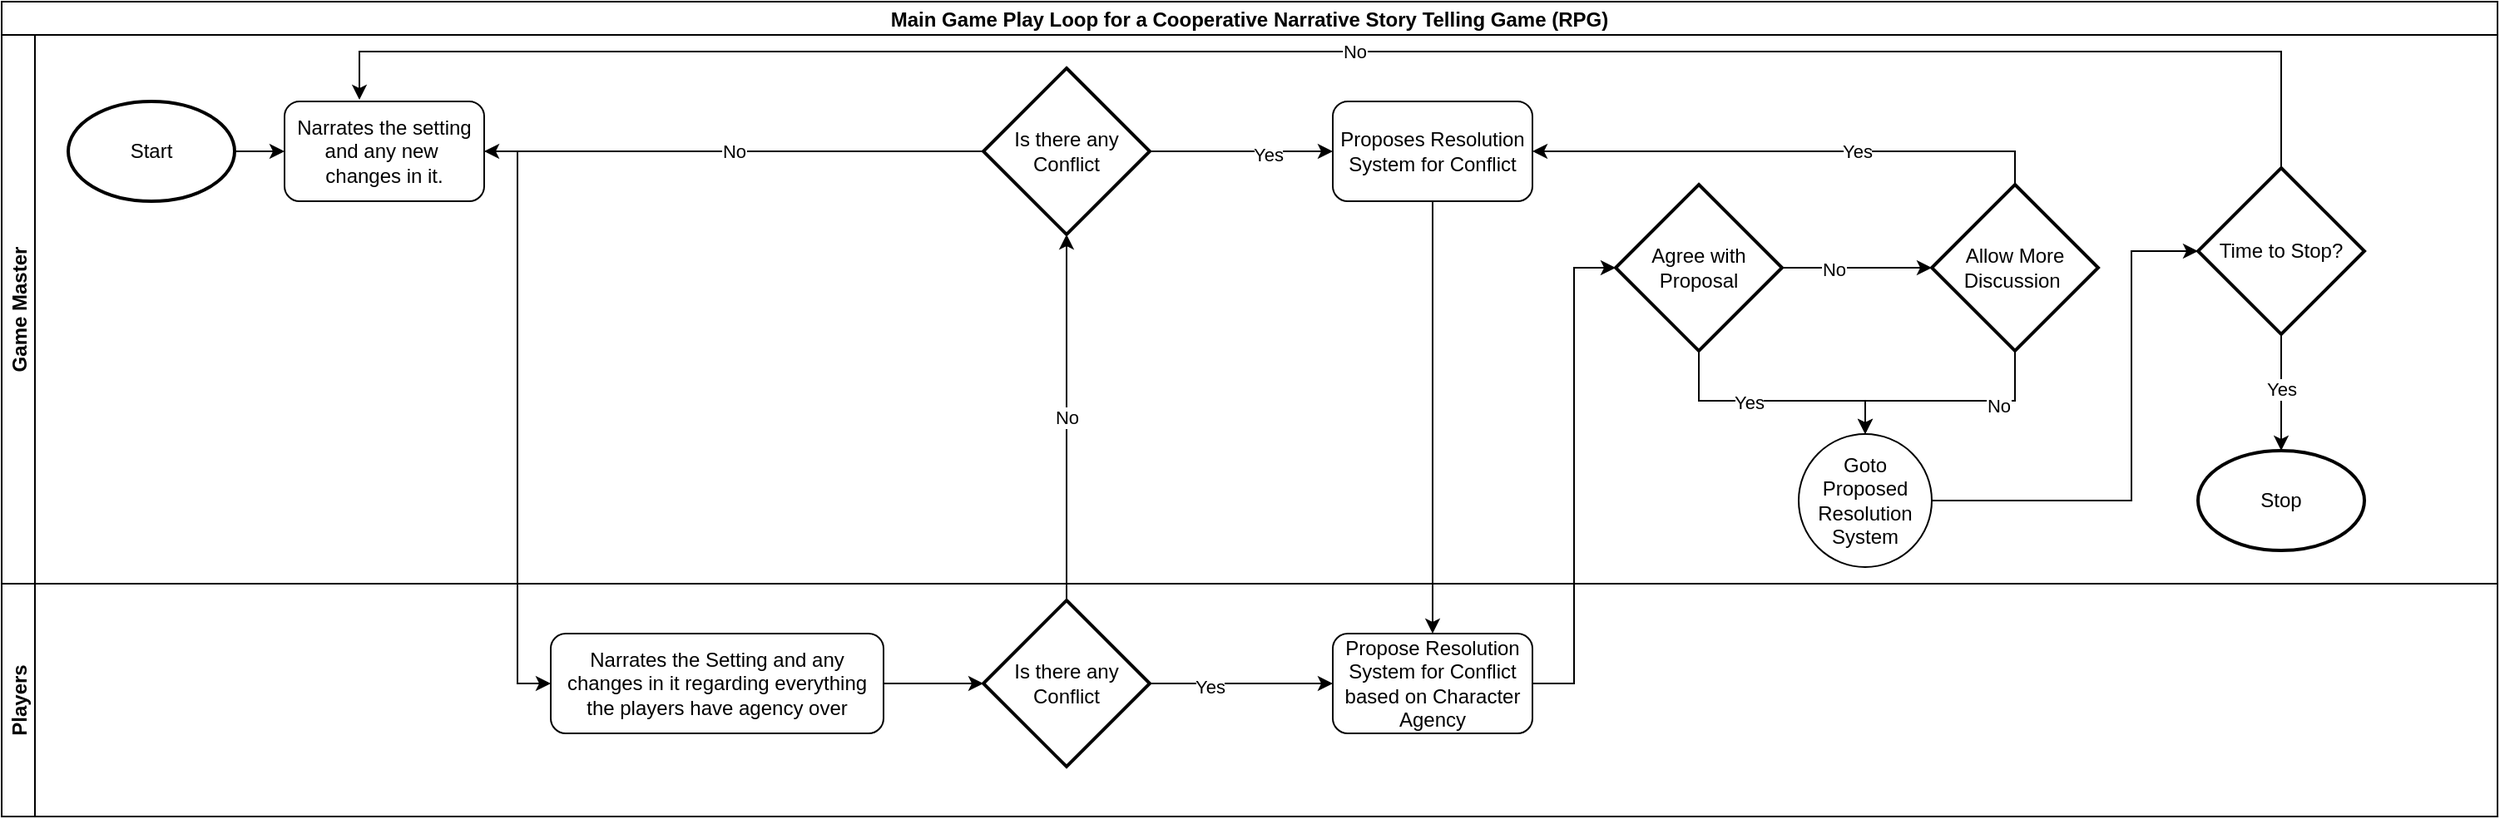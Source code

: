 <mxfile version="14.9.2" type="github">
  <diagram name="Page-1" id="74e2e168-ea6b-b213-b513-2b3c1d86103e">
    <mxGraphModel dx="3166" dy="1129" grid="1" gridSize="10" guides="1" tooltips="1" connect="1" arrows="1" fold="1" page="1" pageScale="1" pageWidth="1100" pageHeight="850" background="none" math="0" shadow="0">
      <root>
        <mxCell id="0" />
        <mxCell id="1" parent="0" />
        <mxCell id="e0a0mlrAqAKEXTUKsguY-5" value="Main Game Play Loop for a Cooperative Narrative Story Telling Game (RPG)" style="swimlane;childLayout=stackLayout;resizeParent=1;resizeParentMax=0;horizontal=1;startSize=20;horizontalStack=0;" parent="1" vertex="1">
          <mxGeometry x="-260" y="80" width="1500" height="490" as="geometry" />
        </mxCell>
        <mxCell id="e0a0mlrAqAKEXTUKsguY-13" value="" style="edgeStyle=orthogonalEdgeStyle;rounded=0;orthogonalLoop=1;jettySize=auto;html=1;startArrow=none;startFill=0;" parent="e0a0mlrAqAKEXTUKsguY-5" source="e0a0mlrAqAKEXTUKsguY-11" target="e0a0mlrAqAKEXTUKsguY-12" edge="1">
          <mxGeometry relative="1" as="geometry" />
        </mxCell>
        <mxCell id="e0a0mlrAqAKEXTUKsguY-14" value="No" style="edgeStyle=orthogonalEdgeStyle;rounded=0;orthogonalLoop=1;jettySize=auto;html=1;entryX=0.5;entryY=1;entryDx=0;entryDy=0;startArrow=none;startFill=0;entryPerimeter=0;" parent="e0a0mlrAqAKEXTUKsguY-5" source="se_myZtcoQrNugmu_MZx-2" target="se_myZtcoQrNugmu_MZx-6" edge="1">
          <mxGeometry relative="1" as="geometry">
            <mxPoint x="640" y="110" as="targetPoint" />
          </mxGeometry>
        </mxCell>
        <mxCell id="e0a0mlrAqAKEXTUKsguY-16" style="edgeStyle=orthogonalEdgeStyle;rounded=0;orthogonalLoop=1;jettySize=auto;html=1;entryX=0;entryY=0.5;entryDx=0;entryDy=0;startArrow=none;startFill=0;" parent="e0a0mlrAqAKEXTUKsguY-5" source="e0a0mlrAqAKEXTUKsguY-1" target="e0a0mlrAqAKEXTUKsguY-9" edge="1">
          <mxGeometry relative="1" as="geometry" />
        </mxCell>
        <mxCell id="e0a0mlrAqAKEXTUKsguY-34" style="edgeStyle=orthogonalEdgeStyle;rounded=0;orthogonalLoop=1;jettySize=auto;html=1;entryX=0;entryY=0.5;entryDx=0;entryDy=0;entryPerimeter=0;startArrow=none;startFill=0;" parent="e0a0mlrAqAKEXTUKsguY-5" source="e0a0mlrAqAKEXTUKsguY-12" target="e0a0mlrAqAKEXTUKsguY-33" edge="1">
          <mxGeometry relative="1" as="geometry" />
        </mxCell>
        <mxCell id="e0a0mlrAqAKEXTUKsguY-6" value="Game Master" style="swimlane;startSize=20;horizontal=0;" parent="e0a0mlrAqAKEXTUKsguY-5" vertex="1">
          <mxGeometry y="20" width="1500" height="330" as="geometry" />
        </mxCell>
        <mxCell id="e0a0mlrAqAKEXTUKsguY-1" value="Narrates the setting and any new&amp;nbsp; changes in it." style="rounded=1;whiteSpace=wrap;html=1;" parent="e0a0mlrAqAKEXTUKsguY-6" vertex="1">
          <mxGeometry x="170" y="40" width="120" height="60" as="geometry" />
        </mxCell>
        <mxCell id="e0a0mlrAqAKEXTUKsguY-15" style="edgeStyle=orthogonalEdgeStyle;rounded=0;orthogonalLoop=1;jettySize=auto;html=1;entryX=0;entryY=0.5;entryDx=0;entryDy=0;startArrow=none;startFill=0;exitX=1;exitY=0.5;exitDx=0;exitDy=0;exitPerimeter=0;" parent="e0a0mlrAqAKEXTUKsguY-6" source="se_myZtcoQrNugmu_MZx-6" target="e0a0mlrAqAKEXTUKsguY-11" edge="1">
          <mxGeometry relative="1" as="geometry">
            <mxPoint x="700" y="60" as="sourcePoint" />
          </mxGeometry>
        </mxCell>
        <mxCell id="se_myZtcoQrNugmu_MZx-7" value="Yes" style="edgeLabel;html=1;align=center;verticalAlign=middle;resizable=0;points=[];" vertex="1" connectable="0" parent="e0a0mlrAqAKEXTUKsguY-15">
          <mxGeometry x="0.291" y="-2" relative="1" as="geometry">
            <mxPoint as="offset" />
          </mxGeometry>
        </mxCell>
        <mxCell id="e0a0mlrAqAKEXTUKsguY-20" style="edgeStyle=orthogonalEdgeStyle;rounded=0;orthogonalLoop=1;jettySize=auto;html=1;startArrow=none;startFill=0;exitX=0.5;exitY=1;exitDx=0;exitDy=0;exitPerimeter=0;" parent="e0a0mlrAqAKEXTUKsguY-6" source="e0a0mlrAqAKEXTUKsguY-33" target="e0a0mlrAqAKEXTUKsguY-19" edge="1">
          <mxGeometry relative="1" as="geometry">
            <mxPoint x="1040" y="60" as="sourcePoint" />
            <Array as="points">
              <mxPoint x="1020" y="220" />
              <mxPoint x="1120" y="220" />
            </Array>
          </mxGeometry>
        </mxCell>
        <mxCell id="e0a0mlrAqAKEXTUKsguY-41" value="Yes" style="edgeLabel;html=1;align=center;verticalAlign=middle;resizable=0;points=[];" parent="e0a0mlrAqAKEXTUKsguY-20" vertex="1" connectable="0">
          <mxGeometry x="-0.2" y="-1" relative="1" as="geometry">
            <mxPoint as="offset" />
          </mxGeometry>
        </mxCell>
        <mxCell id="e0a0mlrAqAKEXTUKsguY-11" value="Proposes Resolution System for Conflict" style="rounded=1;whiteSpace=wrap;html=1;" parent="e0a0mlrAqAKEXTUKsguY-6" vertex="1">
          <mxGeometry x="800" y="40" width="120" height="60" as="geometry" />
        </mxCell>
        <mxCell id="e0a0mlrAqAKEXTUKsguY-44" style="edgeStyle=orthogonalEdgeStyle;rounded=0;orthogonalLoop=1;jettySize=auto;html=1;entryX=0;entryY=0.5;entryDx=0;entryDy=0;entryPerimeter=0;startArrow=none;startFill=0;exitX=1;exitY=0.5;exitDx=0;exitDy=0;" parent="e0a0mlrAqAKEXTUKsguY-6" source="e0a0mlrAqAKEXTUKsguY-19" target="e0a0mlrAqAKEXTUKsguY-43" edge="1">
          <mxGeometry relative="1" as="geometry">
            <Array as="points">
              <mxPoint x="1280" y="280" />
              <mxPoint x="1280" y="130" />
            </Array>
          </mxGeometry>
        </mxCell>
        <mxCell id="e0a0mlrAqAKEXTUKsguY-19" value="Goto Proposed Resolution System" style="ellipse;whiteSpace=wrap;html=1;aspect=fixed;" parent="e0a0mlrAqAKEXTUKsguY-6" vertex="1">
          <mxGeometry x="1080" y="240" width="80" height="80" as="geometry" />
        </mxCell>
        <mxCell id="e0a0mlrAqAKEXTUKsguY-23" style="edgeStyle=orthogonalEdgeStyle;rounded=0;orthogonalLoop=1;jettySize=auto;html=1;startArrow=none;startFill=0;" parent="e0a0mlrAqAKEXTUKsguY-6" source="e0a0mlrAqAKEXTUKsguY-22" target="e0a0mlrAqAKEXTUKsguY-1" edge="1">
          <mxGeometry relative="1" as="geometry" />
        </mxCell>
        <mxCell id="e0a0mlrAqAKEXTUKsguY-22" value="Start" style="strokeWidth=2;html=1;shape=mxgraph.flowchart.start_1;whiteSpace=wrap;" parent="e0a0mlrAqAKEXTUKsguY-6" vertex="1">
          <mxGeometry x="40" y="40" width="100" height="60" as="geometry" />
        </mxCell>
        <mxCell id="e0a0mlrAqAKEXTUKsguY-36" style="edgeStyle=orthogonalEdgeStyle;rounded=0;orthogonalLoop=1;jettySize=auto;html=1;entryX=0;entryY=0.5;entryDx=0;entryDy=0;entryPerimeter=0;startArrow=none;startFill=0;" parent="e0a0mlrAqAKEXTUKsguY-6" source="e0a0mlrAqAKEXTUKsguY-33" target="e0a0mlrAqAKEXTUKsguY-35" edge="1">
          <mxGeometry relative="1" as="geometry" />
        </mxCell>
        <mxCell id="e0a0mlrAqAKEXTUKsguY-40" value="No" style="edgeLabel;html=1;align=center;verticalAlign=middle;resizable=0;points=[];" parent="e0a0mlrAqAKEXTUKsguY-36" vertex="1" connectable="0">
          <mxGeometry x="-0.32" y="-1" relative="1" as="geometry">
            <mxPoint as="offset" />
          </mxGeometry>
        </mxCell>
        <mxCell id="e0a0mlrAqAKEXTUKsguY-33" value="Agree with Proposal" style="strokeWidth=2;html=1;shape=mxgraph.flowchart.decision;whiteSpace=wrap;" parent="e0a0mlrAqAKEXTUKsguY-6" vertex="1">
          <mxGeometry x="970" y="90" width="100" height="100" as="geometry" />
        </mxCell>
        <mxCell id="e0a0mlrAqAKEXTUKsguY-37" style="edgeStyle=orthogonalEdgeStyle;rounded=0;orthogonalLoop=1;jettySize=auto;html=1;startArrow=none;startFill=0;exitX=0.5;exitY=1;exitDx=0;exitDy=0;exitPerimeter=0;" parent="e0a0mlrAqAKEXTUKsguY-6" source="e0a0mlrAqAKEXTUKsguY-35" target="e0a0mlrAqAKEXTUKsguY-19" edge="1">
          <mxGeometry relative="1" as="geometry">
            <mxPoint x="1120" y="270" as="targetPoint" />
            <Array as="points">
              <mxPoint x="1210" y="220" />
              <mxPoint x="1120" y="220" />
            </Array>
          </mxGeometry>
        </mxCell>
        <mxCell id="e0a0mlrAqAKEXTUKsguY-39" value="No" style="edgeLabel;html=1;align=center;verticalAlign=middle;resizable=0;points=[];" parent="e0a0mlrAqAKEXTUKsguY-37" vertex="1" connectable="0">
          <mxGeometry x="-0.432" y="3" relative="1" as="geometry">
            <mxPoint as="offset" />
          </mxGeometry>
        </mxCell>
        <mxCell id="e0a0mlrAqAKEXTUKsguY-38" style="edgeStyle=orthogonalEdgeStyle;rounded=0;orthogonalLoop=1;jettySize=auto;html=1;entryX=1;entryY=0.5;entryDx=0;entryDy=0;startArrow=none;startFill=0;exitX=0.5;exitY=0;exitDx=0;exitDy=0;exitPerimeter=0;" parent="e0a0mlrAqAKEXTUKsguY-6" source="e0a0mlrAqAKEXTUKsguY-35" target="e0a0mlrAqAKEXTUKsguY-11" edge="1">
          <mxGeometry relative="1" as="geometry" />
        </mxCell>
        <mxCell id="e0a0mlrAqAKEXTUKsguY-42" value="Yes" style="edgeLabel;html=1;align=center;verticalAlign=middle;resizable=0;points=[];" parent="e0a0mlrAqAKEXTUKsguY-38" vertex="1" connectable="0">
          <mxGeometry x="-0.258" relative="1" as="geometry">
            <mxPoint as="offset" />
          </mxGeometry>
        </mxCell>
        <mxCell id="e0a0mlrAqAKEXTUKsguY-35" value="Allow More Discussion&amp;nbsp;" style="strokeWidth=2;html=1;shape=mxgraph.flowchart.decision;whiteSpace=wrap;" parent="e0a0mlrAqAKEXTUKsguY-6" vertex="1">
          <mxGeometry x="1160" y="90" width="100" height="100" as="geometry" />
        </mxCell>
        <mxCell id="e0a0mlrAqAKEXTUKsguY-46" style="edgeStyle=orthogonalEdgeStyle;rounded=0;orthogonalLoop=1;jettySize=auto;html=1;startArrow=none;startFill=0;" parent="e0a0mlrAqAKEXTUKsguY-6" source="e0a0mlrAqAKEXTUKsguY-43" target="e0a0mlrAqAKEXTUKsguY-45" edge="1">
          <mxGeometry relative="1" as="geometry" />
        </mxCell>
        <mxCell id="e0a0mlrAqAKEXTUKsguY-47" value="Yes" style="edgeLabel;html=1;align=center;verticalAlign=middle;resizable=0;points=[];" parent="e0a0mlrAqAKEXTUKsguY-46" vertex="1" connectable="0">
          <mxGeometry x="-0.057" relative="1" as="geometry">
            <mxPoint as="offset" />
          </mxGeometry>
        </mxCell>
        <mxCell id="e0a0mlrAqAKEXTUKsguY-48" value="No" style="edgeStyle=orthogonalEdgeStyle;rounded=0;orthogonalLoop=1;jettySize=auto;html=1;entryX=0.375;entryY=-0.017;entryDx=0;entryDy=0;entryPerimeter=0;startArrow=none;startFill=0;" parent="e0a0mlrAqAKEXTUKsguY-6" source="e0a0mlrAqAKEXTUKsguY-43" target="e0a0mlrAqAKEXTUKsguY-1" edge="1">
          <mxGeometry relative="1" as="geometry">
            <Array as="points">
              <mxPoint x="1370" y="10" />
              <mxPoint x="215" y="10" />
            </Array>
          </mxGeometry>
        </mxCell>
        <mxCell id="e0a0mlrAqAKEXTUKsguY-43" value="Time to Stop?" style="strokeWidth=2;html=1;shape=mxgraph.flowchart.decision;whiteSpace=wrap;" parent="e0a0mlrAqAKEXTUKsguY-6" vertex="1">
          <mxGeometry x="1320" y="80" width="100" height="100" as="geometry" />
        </mxCell>
        <mxCell id="e0a0mlrAqAKEXTUKsguY-45" value="Stop" style="strokeWidth=2;html=1;shape=mxgraph.flowchart.start_1;whiteSpace=wrap;" parent="e0a0mlrAqAKEXTUKsguY-6" vertex="1">
          <mxGeometry x="1320" y="250" width="100" height="60" as="geometry" />
        </mxCell>
        <mxCell id="se_myZtcoQrNugmu_MZx-8" value="No" style="edgeStyle=orthogonalEdgeStyle;rounded=0;orthogonalLoop=1;jettySize=auto;html=1;entryX=1;entryY=0.5;entryDx=0;entryDy=0;startArrow=none;startFill=0;" edge="1" parent="e0a0mlrAqAKEXTUKsguY-6" source="se_myZtcoQrNugmu_MZx-6" target="e0a0mlrAqAKEXTUKsguY-1">
          <mxGeometry relative="1" as="geometry" />
        </mxCell>
        <mxCell id="se_myZtcoQrNugmu_MZx-6" value="Is there any Conflict" style="strokeWidth=2;html=1;shape=mxgraph.flowchart.decision;whiteSpace=wrap;" vertex="1" parent="e0a0mlrAqAKEXTUKsguY-6">
          <mxGeometry x="590" y="20" width="100" height="100" as="geometry" />
        </mxCell>
        <mxCell id="e0a0mlrAqAKEXTUKsguY-7" value="Players" style="swimlane;startSize=20;horizontal=0;" parent="e0a0mlrAqAKEXTUKsguY-5" vertex="1">
          <mxGeometry y="350" width="1500" height="140" as="geometry" />
        </mxCell>
        <mxCell id="se_myZtcoQrNugmu_MZx-3" style="edgeStyle=orthogonalEdgeStyle;rounded=0;orthogonalLoop=1;jettySize=auto;html=1;entryX=0;entryY=0.5;entryDx=0;entryDy=0;entryPerimeter=0;startArrow=none;startFill=0;" edge="1" parent="e0a0mlrAqAKEXTUKsguY-7" source="e0a0mlrAqAKEXTUKsguY-9" target="se_myZtcoQrNugmu_MZx-2">
          <mxGeometry relative="1" as="geometry" />
        </mxCell>
        <mxCell id="e0a0mlrAqAKEXTUKsguY-9" value="Narrates the Setting and any changes in it regarding everything the players have agency over" style="rounded=1;whiteSpace=wrap;html=1;" parent="e0a0mlrAqAKEXTUKsguY-7" vertex="1">
          <mxGeometry x="330" y="30" width="200" height="60" as="geometry" />
        </mxCell>
        <mxCell id="e0a0mlrAqAKEXTUKsguY-12" value="Propose Resolution System for Conflict based on Character Agency" style="rounded=1;whiteSpace=wrap;html=1;" parent="e0a0mlrAqAKEXTUKsguY-7" vertex="1">
          <mxGeometry x="800" y="30" width="120" height="60" as="geometry" />
        </mxCell>
        <mxCell id="se_myZtcoQrNugmu_MZx-4" style="edgeStyle=orthogonalEdgeStyle;rounded=0;orthogonalLoop=1;jettySize=auto;html=1;entryX=0;entryY=0.5;entryDx=0;entryDy=0;startArrow=none;startFill=0;" edge="1" parent="e0a0mlrAqAKEXTUKsguY-7" source="se_myZtcoQrNugmu_MZx-2" target="e0a0mlrAqAKEXTUKsguY-12">
          <mxGeometry relative="1" as="geometry" />
        </mxCell>
        <mxCell id="se_myZtcoQrNugmu_MZx-5" value="Yes" style="edgeLabel;html=1;align=center;verticalAlign=middle;resizable=0;points=[];" vertex="1" connectable="0" parent="se_myZtcoQrNugmu_MZx-4">
          <mxGeometry x="-0.345" y="-2" relative="1" as="geometry">
            <mxPoint as="offset" />
          </mxGeometry>
        </mxCell>
        <mxCell id="se_myZtcoQrNugmu_MZx-2" value="Is there any Conflict" style="strokeWidth=2;html=1;shape=mxgraph.flowchart.decision;whiteSpace=wrap;" vertex="1" parent="e0a0mlrAqAKEXTUKsguY-7">
          <mxGeometry x="590" y="10" width="100" height="100" as="geometry" />
        </mxCell>
      </root>
    </mxGraphModel>
  </diagram>
</mxfile>
